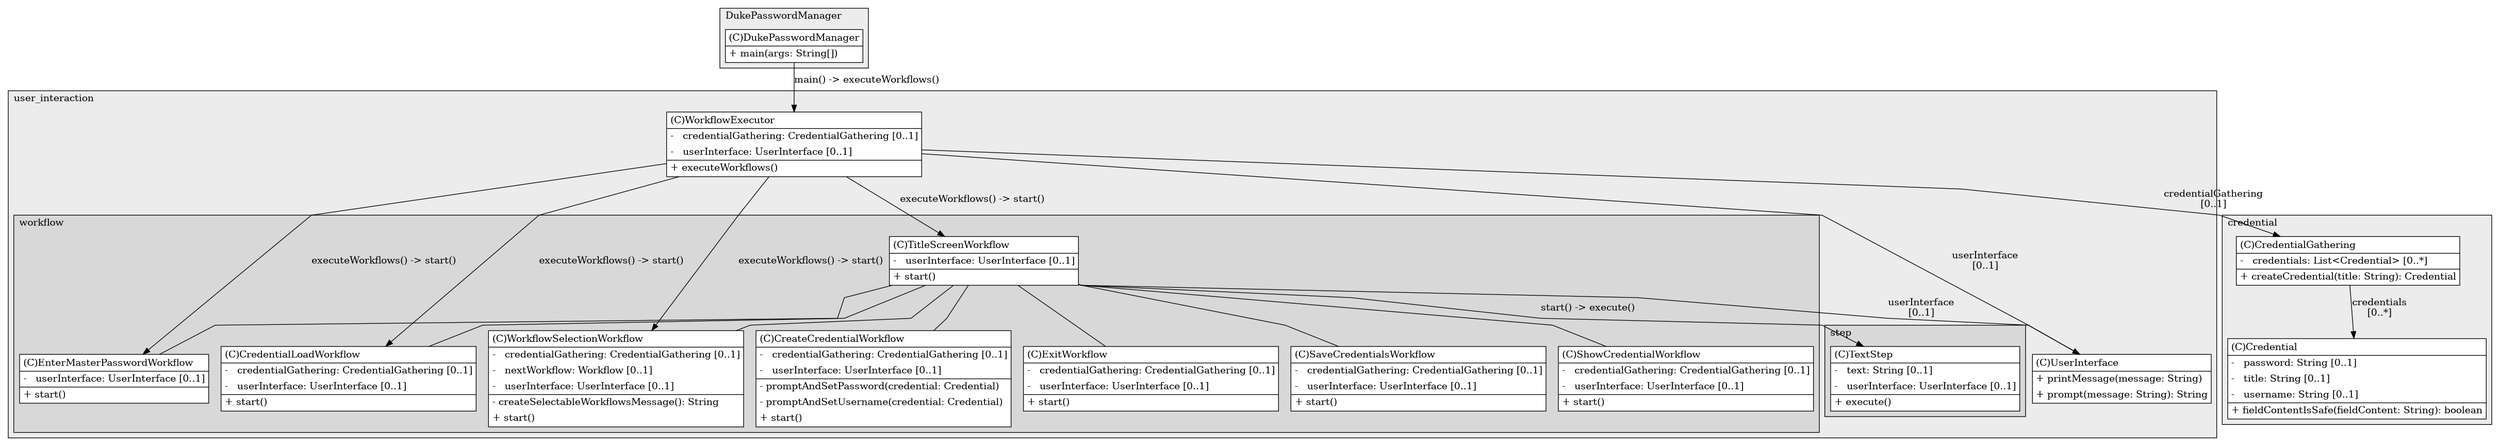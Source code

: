 @startuml

/' diagram meta data start
config=StructureConfiguration;
{
  "projectClassification": {
    "searchMode": "OpenProject", // OpenProject, AllProjects
    "includedProjects": "",
    "pathEndKeywords": "*.impl",
    "isClientPath": "",
    "isClientName": "",
    "isTestPath": "",
    "isTestName": "",
    "isMappingPath": "",
    "isMappingName": "",
    "isDataAccessPath": "",
    "isDataAccessName": "",
    "isDataStructurePath": "",
    "isDataStructureName": "",
    "isInterfaceStructuresPath": "",
    "isInterfaceStructuresName": "",
    "isEntryPointPath": "",
    "isEntryPointName": "",
    "treatFinalFieldsAsMandatory": false
  },
  "graphRestriction": {
    "classPackageExcludeFilter": "",
    "classPackageIncludeFilter": "",
    "classNameExcludeFilter": "",
    "classNameIncludeFilter": "",
    "methodNameExcludeFilter": "",
    "methodNameIncludeFilter": "",
    "removeByInheritance": "", // inheritance/annotation based filtering is done in a second step
    "removeByAnnotation": "",
    "removeByClassPackage": "", // cleanup the graph after inheritance/annotation based filtering is done
    "removeByClassName": "",
    "cutMappings": false,
    "cutEnum": true,
    "cutTests": true,
    "cutClient": true,
    "cutDataAccess": true,
    "cutInterfaceStructures": true,
    "cutDataStructures": true,
    "cutGetterAndSetter": true,
    "cutConstructors": true
  },
  "graphTraversal": {
    "forwardDepth": 3,
    "backwardDepth": 3,
    "classPackageExcludeFilter": "",
    "classPackageIncludeFilter": "",
    "classNameExcludeFilter": "",
    "classNameIncludeFilter": "",
    "methodNameExcludeFilter": "",
    "methodNameIncludeFilter": "",
    "hideMappings": false,
    "hideDataStructures": false,
    "hidePrivateMethods": true,
    "hideInterfaceCalls": true, // indirection: implementation -> interface (is hidden) -> implementation
    "onlyShowApplicationEntryPoints": false, // root node is included
    "useMethodCallsForStructureDiagram": "ForwardOnly" // ForwardOnly, BothDirections, No
  },
  "details": {
    "aggregation": "GroupByClass", // ByClass, GroupByClass, None
    "showClassGenericTypes": true,
    "showMethods": true,
    "showMethodParameterNames": true,
    "showMethodParameterTypes": true,
    "showMethodReturnType": true,
    "showPackageLevels": 2,
    "showDetailedClassStructure": true
  },
  "rootClass": "DukePasswordManager",
  "extensionCallbackMethod": "" // qualified.class.name#methodName - signature: public static String method(String)
}
diagram meta data end '/



digraph g {
    rankdir="TB"
    splines=polyline
    

'nodes 
subgraph cluster_1034538169 { 
   	label=DukePasswordManager
	labeljust=l
	fillcolor="#ececec"
	style=filled
   
   DukePasswordManager1034538169[
	label=<<TABLE BORDER="1" CELLBORDER="0" CELLPADDING="4" CELLSPACING="0">
<TR><TD ALIGN="LEFT" >(C)DukePasswordManager</TD></TR>
<HR/>
<TR><TD ALIGN="LEFT" >+ main(args: String[])</TD></TR>
</TABLE>>
	style=filled
	margin=0
	shape=plaintext
	fillcolor="#FFFFFF"
];
} 

subgraph cluster_283885470 { 
   	label=user_interaction
	labeljust=l
	fillcolor="#ececec"
	style=filled
   
   UserInterface1306808093[
	label=<<TABLE BORDER="1" CELLBORDER="0" CELLPADDING="4" CELLSPACING="0">
<TR><TD ALIGN="LEFT" >(C)UserInterface</TD></TR>
<HR/>
<TR><TD ALIGN="LEFT" >+ printMessage(message: String)</TD></TR>
<TR><TD ALIGN="LEFT" >+ prompt(message: String): String</TD></TR>
</TABLE>>
	style=filled
	margin=0
	shape=plaintext
	fillcolor="#FFFFFF"
];

WorkflowExecutor1306808093[
	label=<<TABLE BORDER="1" CELLBORDER="0" CELLPADDING="4" CELLSPACING="0">
<TR><TD ALIGN="LEFT" >(C)WorkflowExecutor</TD></TR>
<HR/>
<TR><TD ALIGN="LEFT" >-   credentialGathering: CredentialGathering [0..1]</TD></TR>
<TR><TD ALIGN="LEFT" >-   userInterface: UserInterface [0..1]</TD></TR>
<HR/>
<TR><TD ALIGN="LEFT" >+ executeWorkflows()</TD></TR>
</TABLE>>
	style=filled
	margin=0
	shape=plaintext
	fillcolor="#FFFFFF"
];

subgraph cluster_23675889 { 
   	label=workflow
	labeljust=l
	fillcolor="#d8d8d8"
	style=filled
   
   CreateCredentialWorkflow1032939626[
	label=<<TABLE BORDER="1" CELLBORDER="0" CELLPADDING="4" CELLSPACING="0">
<TR><TD ALIGN="LEFT" >(C)CreateCredentialWorkflow</TD></TR>
<HR/>
<TR><TD ALIGN="LEFT" >-   credentialGathering: CredentialGathering [0..1]</TD></TR>
<TR><TD ALIGN="LEFT" >-   userInterface: UserInterface [0..1]</TD></TR>
<HR/>
<TR><TD ALIGN="LEFT" >- promptAndSetPassword(credential: Credential)</TD></TR>
<TR><TD ALIGN="LEFT" >- promptAndSetUsername(credential: Credential)</TD></TR>
<TR><TD ALIGN="LEFT" >+ start()</TD></TR>
</TABLE>>
	style=filled
	margin=0
	shape=plaintext
	fillcolor="#FFFFFF"
];

CredentialLoadWorkflow1032939626[
	label=<<TABLE BORDER="1" CELLBORDER="0" CELLPADDING="4" CELLSPACING="0">
<TR><TD ALIGN="LEFT" >(C)CredentialLoadWorkflow</TD></TR>
<HR/>
<TR><TD ALIGN="LEFT" >-   credentialGathering: CredentialGathering [0..1]</TD></TR>
<TR><TD ALIGN="LEFT" >-   userInterface: UserInterface [0..1]</TD></TR>
<HR/>
<TR><TD ALIGN="LEFT" >+ start()</TD></TR>
</TABLE>>
	style=filled
	margin=0
	shape=plaintext
	fillcolor="#FFFFFF"
];

EnterMasterPasswordWorkflow1032939626[
	label=<<TABLE BORDER="1" CELLBORDER="0" CELLPADDING="4" CELLSPACING="0">
<TR><TD ALIGN="LEFT" >(C)EnterMasterPasswordWorkflow</TD></TR>
<HR/>
<TR><TD ALIGN="LEFT" >-   userInterface: UserInterface [0..1]</TD></TR>
<HR/>
<TR><TD ALIGN="LEFT" >+ start()</TD></TR>
</TABLE>>
	style=filled
	margin=0
	shape=plaintext
	fillcolor="#FFFFFF"
];

ExitWorkflow1032939626[
	label=<<TABLE BORDER="1" CELLBORDER="0" CELLPADDING="4" CELLSPACING="0">
<TR><TD ALIGN="LEFT" >(C)ExitWorkflow</TD></TR>
<HR/>
<TR><TD ALIGN="LEFT" >-   credentialGathering: CredentialGathering [0..1]</TD></TR>
<TR><TD ALIGN="LEFT" >-   userInterface: UserInterface [0..1]</TD></TR>
<HR/>
<TR><TD ALIGN="LEFT" >+ start()</TD></TR>
</TABLE>>
	style=filled
	margin=0
	shape=plaintext
	fillcolor="#FFFFFF"
];

SaveCredentialsWorkflow1032939626[
	label=<<TABLE BORDER="1" CELLBORDER="0" CELLPADDING="4" CELLSPACING="0">
<TR><TD ALIGN="LEFT" >(C)SaveCredentialsWorkflow</TD></TR>
<HR/>
<TR><TD ALIGN="LEFT" >-   credentialGathering: CredentialGathering [0..1]</TD></TR>
<TR><TD ALIGN="LEFT" >-   userInterface: UserInterface [0..1]</TD></TR>
<HR/>
<TR><TD ALIGN="LEFT" >+ start()</TD></TR>
</TABLE>>
	style=filled
	margin=0
	shape=plaintext
	fillcolor="#FFFFFF"
];

ShowCredentialWorkflow1032939626[
	label=<<TABLE BORDER="1" CELLBORDER="0" CELLPADDING="4" CELLSPACING="0">
<TR><TD ALIGN="LEFT" >(C)ShowCredentialWorkflow</TD></TR>
<HR/>
<TR><TD ALIGN="LEFT" >-   credentialGathering: CredentialGathering [0..1]</TD></TR>
<TR><TD ALIGN="LEFT" >-   userInterface: UserInterface [0..1]</TD></TR>
<HR/>
<TR><TD ALIGN="LEFT" >+ start()</TD></TR>
</TABLE>>
	style=filled
	margin=0
	shape=plaintext
	fillcolor="#FFFFFF"
];

TitleScreenWorkflow1032939626[
	label=<<TABLE BORDER="1" CELLBORDER="0" CELLPADDING="4" CELLSPACING="0">
<TR><TD ALIGN="LEFT" >(C)TitleScreenWorkflow</TD></TR>
<HR/>
<TR><TD ALIGN="LEFT" >-   userInterface: UserInterface [0..1]</TD></TR>
<HR/>
<TR><TD ALIGN="LEFT" >+ start()</TD></TR>
</TABLE>>
	style=filled
	margin=0
	shape=plaintext
	fillcolor="#FFFFFF"
];

WorkflowSelectionWorkflow1032939626[
	label=<<TABLE BORDER="1" CELLBORDER="0" CELLPADDING="4" CELLSPACING="0">
<TR><TD ALIGN="LEFT" >(C)WorkflowSelectionWorkflow</TD></TR>
<HR/>
<TR><TD ALIGN="LEFT" >-   credentialGathering: CredentialGathering [0..1]</TD></TR>
<TR><TD ALIGN="LEFT" >-   nextWorkflow: Workflow [0..1]</TD></TR>
<TR><TD ALIGN="LEFT" >-   userInterface: UserInterface [0..1]</TD></TR>
<HR/>
<TR><TD ALIGN="LEFT" >- createSelectableWorkflowsMessage(): String</TD></TR>
<TR><TD ALIGN="LEFT" >+ start()</TD></TR>
</TABLE>>
	style=filled
	margin=0
	shape=plaintext
	fillcolor="#FFFFFF"
];
} 

subgraph cluster_940600548 { 
   	label=step
	labeljust=l
	fillcolor="#d8d8d8"
	style=filled
   
   TextStep1103930615[
	label=<<TABLE BORDER="1" CELLBORDER="0" CELLPADDING="4" CELLSPACING="0">
<TR><TD ALIGN="LEFT" >(C)TextStep</TD></TR>
<HR/>
<TR><TD ALIGN="LEFT" >-   text: String [0..1]</TD></TR>
<TR><TD ALIGN="LEFT" >-   userInterface: UserInterface [0..1]</TD></TR>
<HR/>
<TR><TD ALIGN="LEFT" >+ execute()</TD></TR>
</TABLE>>
	style=filled
	margin=0
	shape=plaintext
	fillcolor="#FFFFFF"
];
} 
} 

subgraph cluster_683415465 { 
   	label=credential
	labeljust=l
	fillcolor="#ececec"
	style=filled
   
   Credential763399844[
	label=<<TABLE BORDER="1" CELLBORDER="0" CELLPADDING="4" CELLSPACING="0">
<TR><TD ALIGN="LEFT" >(C)Credential</TD></TR>
<HR/>
<TR><TD ALIGN="LEFT" >-   password: String [0..1]</TD></TR>
<TR><TD ALIGN="LEFT" >-   title: String [0..1]</TD></TR>
<TR><TD ALIGN="LEFT" >-   username: String [0..1]</TD></TR>
<HR/>
<TR><TD ALIGN="LEFT" >+ fieldContentIsSafe(fieldContent: String): boolean</TD></TR>
</TABLE>>
	style=filled
	margin=0
	shape=plaintext
	fillcolor="#FFFFFF"
];

CredentialGathering763399844[
	label=<<TABLE BORDER="1" CELLBORDER="0" CELLPADDING="4" CELLSPACING="0">
<TR><TD ALIGN="LEFT" >(C)CredentialGathering</TD></TR>
<HR/>
<TR><TD ALIGN="LEFT" >-   credentials: List&lt;Credential&gt; [0..*]</TD></TR>
<HR/>
<TR><TD ALIGN="LEFT" >+ createCredential(title: String): Credential</TD></TR>
</TABLE>>
	style=filled
	margin=0
	shape=plaintext
	fillcolor="#FFFFFF"
];
} 

'edges    
CredentialGathering763399844 -> Credential763399844[label="credentials
[0..*]"];
DukePasswordManager1034538169 -> WorkflowExecutor1306808093[label="main() -> executeWorkflows()"];
TitleScreenWorkflow1032939626 -> CreateCredentialWorkflow1032939626[arrowhead=none];
TitleScreenWorkflow1032939626 -> CredentialLoadWorkflow1032939626[arrowhead=none];
TitleScreenWorkflow1032939626 -> EnterMasterPasswordWorkflow1032939626[arrowhead=none];
TitleScreenWorkflow1032939626 -> ExitWorkflow1032939626[arrowhead=none];
TitleScreenWorkflow1032939626 -> SaveCredentialsWorkflow1032939626[arrowhead=none];
TitleScreenWorkflow1032939626 -> ShowCredentialWorkflow1032939626[arrowhead=none];
TitleScreenWorkflow1032939626 -> TextStep1103930615[label="start() -> execute()"];
TitleScreenWorkflow1032939626 -> UserInterface1306808093[label="userInterface
[0..1]"];
TitleScreenWorkflow1032939626 -> WorkflowSelectionWorkflow1032939626[arrowhead=none];
WorkflowExecutor1306808093 -> CredentialGathering763399844[label="credentialGathering
[0..1]"];
WorkflowExecutor1306808093 -> CredentialLoadWorkflow1032939626[label="executeWorkflows() -> start()"];
WorkflowExecutor1306808093 -> EnterMasterPasswordWorkflow1032939626[label="executeWorkflows() -> start()"];
WorkflowExecutor1306808093 -> TitleScreenWorkflow1032939626[label="executeWorkflows() -> start()"];
WorkflowExecutor1306808093 -> UserInterface1306808093[label="userInterface
[0..1]"];
WorkflowExecutor1306808093 -> WorkflowSelectionWorkflow1032939626[label="executeWorkflows() -> start()"];
    
}
@enduml
